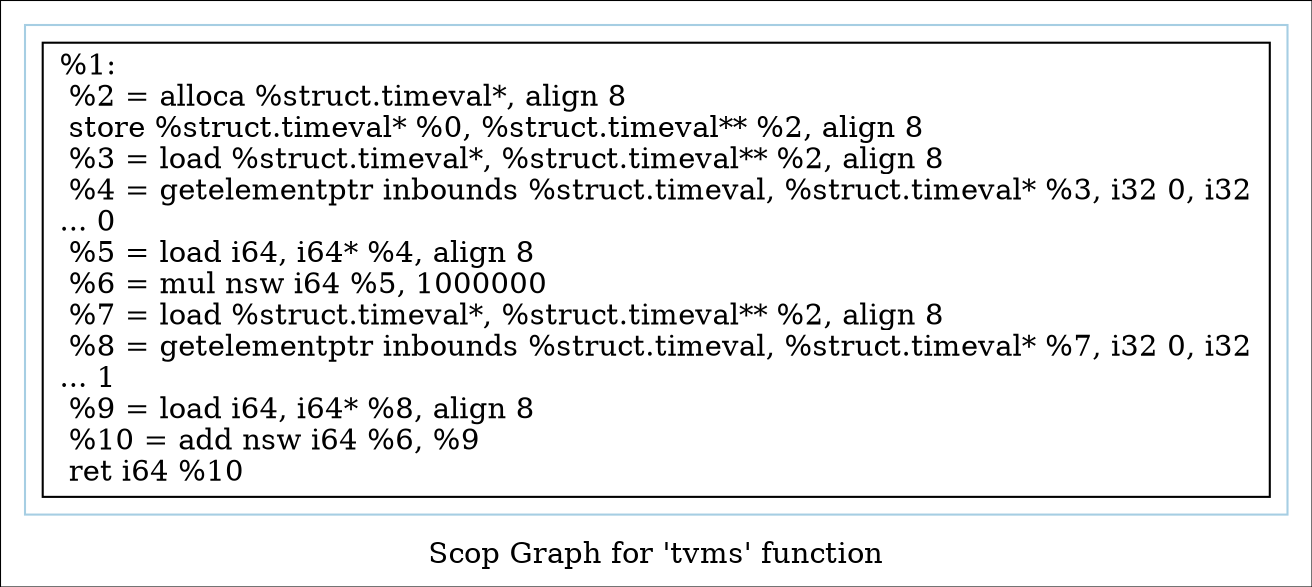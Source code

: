 digraph "Scop Graph for 'tvms' function" {
	label="Scop Graph for 'tvms' function";

	Node0x1b8fe60 [shape=record,label="{%1:\l  %2 = alloca %struct.timeval*, align 8\l  store %struct.timeval* %0, %struct.timeval** %2, align 8\l  %3 = load %struct.timeval*, %struct.timeval** %2, align 8\l  %4 = getelementptr inbounds %struct.timeval, %struct.timeval* %3, i32 0, i32\l... 0\l  %5 = load i64, i64* %4, align 8\l  %6 = mul nsw i64 %5, 1000000\l  %7 = load %struct.timeval*, %struct.timeval** %2, align 8\l  %8 = getelementptr inbounds %struct.timeval, %struct.timeval* %7, i32 0, i32\l... 1\l  %9 = load i64, i64* %8, align 8\l  %10 = add nsw i64 %6, %9\l  ret i64 %10\l}"];
	colorscheme = "paired12"
        subgraph cluster_0x1bf2ab0 {
          label = "";
          style = solid;
          color = 1
          Node0x1b8fe60;
        }
}
